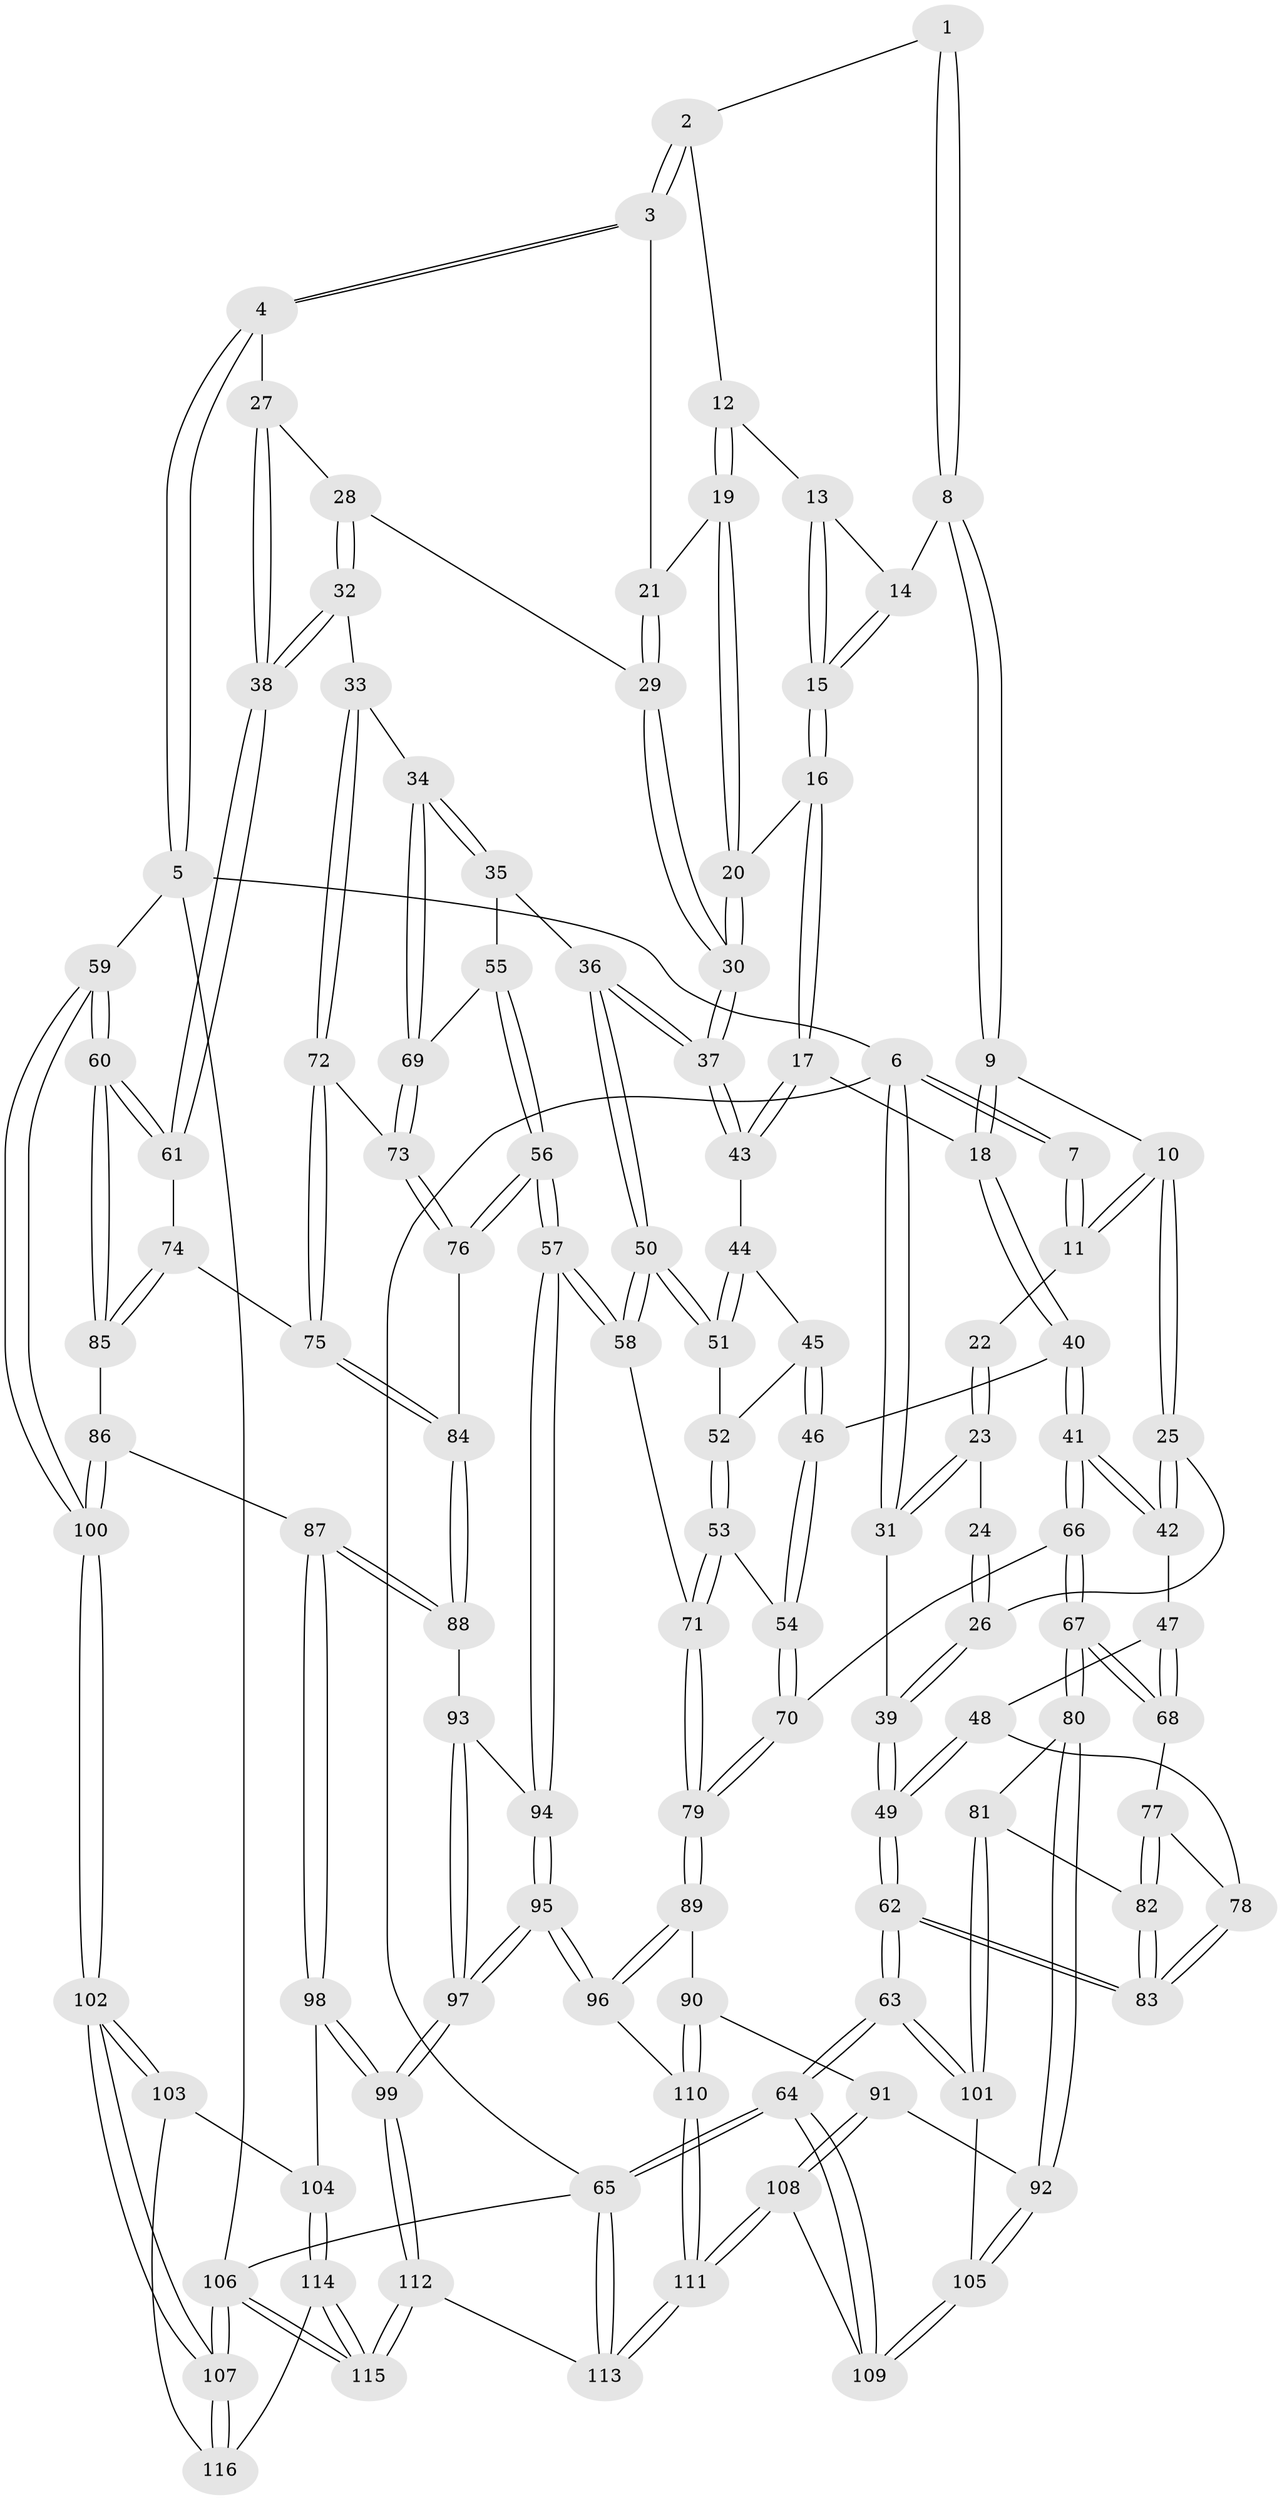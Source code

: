 // Generated by graph-tools (version 1.1) at 2025/01/03/09/25 05:01:42]
// undirected, 116 vertices, 287 edges
graph export_dot {
graph [start="1"]
  node [color=gray90,style=filled];
  1 [pos="+0.4857771340661333+0"];
  2 [pos="+0.7883162132443945+0"];
  3 [pos="+0.9805698161060444+0"];
  4 [pos="+1+0"];
  5 [pos="+1+0"];
  6 [pos="+0+0"];
  7 [pos="+0.22662166807490744+0"];
  8 [pos="+0.45652976472712364+0.0262774235788723"];
  9 [pos="+0.34850399335600485+0.17355700157579657"];
  10 [pos="+0.29811486738524523+0.1547702566112862"];
  11 [pos="+0.2643764964108535+0.10735205469018516"];
  12 [pos="+0.6605566902773553+0.03709780522703285"];
  13 [pos="+0.6581485342292127+0.03838880571024545"];
  14 [pos="+0.49285170413801754+0.04776304157888895"];
  15 [pos="+0.5582364977860859+0.11398666561059498"];
  16 [pos="+0.5355158375277228+0.22861202599263533"];
  17 [pos="+0.5237077311155529+0.23553541063153327"];
  18 [pos="+0.3752150318861018+0.2080308238491863"];
  19 [pos="+0.6781132446342283+0.15456675652598822"];
  20 [pos="+0.6252938539390877+0.22139793946438527"];
  21 [pos="+0.7507266898268654+0.16886839131586498"];
  22 [pos="+0.13911182903029973+0.09487626385905609"];
  23 [pos="+0+0"];
  24 [pos="+0.10199002196000291+0.1737283505206213"];
  25 [pos="+0.13409769557462997+0.28313955057053175"];
  26 [pos="+0.10162325853128495+0.257331445994665"];
  27 [pos="+0.9860569441987401+0.11316731664412058"];
  28 [pos="+0.8134545643175286+0.23128281139990325"];
  29 [pos="+0.8030735880470056+0.23087604936788556"];
  30 [pos="+0.7103691838624199+0.30355932849700396"];
  31 [pos="+0+0"];
  32 [pos="+0.8980318794215835+0.40806858772458965"];
  33 [pos="+0.8932763397201858+0.4089046980852206"];
  34 [pos="+0.8474289632367712+0.412922186627101"];
  35 [pos="+0.718943385136465+0.3796805693497431"];
  36 [pos="+0.7171732769488851+0.3782556461025917"];
  37 [pos="+0.7091027019386972+0.3475242025016789"];
  38 [pos="+0.9039484834577717+0.409423968748971"];
  39 [pos="+0+0.1199593801348511"];
  40 [pos="+0.34343625098796043+0.39438380105644644"];
  41 [pos="+0.3122615612358942+0.4293645264116326"];
  42 [pos="+0.13457454856568507+0.3250732974018603"];
  43 [pos="+0.5428297185405109+0.33129846940846935"];
  44 [pos="+0.5400725334702409+0.3537307635772976"];
  45 [pos="+0.4494879347271828+0.40936446037728946"];
  46 [pos="+0.42406711573679273+0.40786139054058884"];
  47 [pos="+0.0721813151705061+0.4057778269779805"];
  48 [pos="+0+0.41871208310297864"];
  49 [pos="+0+0.41346626440533474"];
  50 [pos="+0.5943977362019698+0.44542036081814573"];
  51 [pos="+0.5928262775303976+0.44315665913862334"];
  52 [pos="+0.4647462472737227+0.42845001161194457"];
  53 [pos="+0.5145351878088573+0.510613059190792"];
  54 [pos="+0.4533474351170039+0.4982496452767637"];
  55 [pos="+0.7159018953551688+0.47568353874722497"];
  56 [pos="+0.6408356857412637+0.5743005735756957"];
  57 [pos="+0.6281695935009294+0.579324695413822"];
  58 [pos="+0.5764973337309207+0.5479525531970588"];
  59 [pos="+1+0.5091446091304325"];
  60 [pos="+1+0.5000550578378462"];
  61 [pos="+0.9749687019088141+0.4564742625596474"];
  62 [pos="+0+0.725091331244462"];
  63 [pos="+0+1"];
  64 [pos="+0+1"];
  65 [pos="+0+1"];
  66 [pos="+0.301332546377572+0.4908348182026405"];
  67 [pos="+0.22997683021220353+0.5554831637159772"];
  68 [pos="+0.12333068488724898+0.4993717666735312"];
  69 [pos="+0.7738242556208927+0.5080571242543729"];
  70 [pos="+0.33618202541679665+0.5133068494047268"];
  71 [pos="+0.5630422299250502+0.5503407030376732"];
  72 [pos="+0.8071875224221098+0.5475884940794244"];
  73 [pos="+0.7728227440232962+0.5434288738501604"];
  74 [pos="+0.8660486519708048+0.568334669068369"];
  75 [pos="+0.8354826896641276+0.5621571875275527"];
  76 [pos="+0.7481731483991797+0.5697707097091189"];
  77 [pos="+0.08409896013323612+0.5312984435474344"];
  78 [pos="+0.050766167871592514+0.5471159097281894"];
  79 [pos="+0.45434831910190876+0.6272711303888512"];
  80 [pos="+0.21355403292741318+0.6574934060938693"];
  81 [pos="+0.1814344643455845+0.6643968216557414"];
  82 [pos="+0.08795290510650623+0.6509900425165346"];
  83 [pos="+0+0.6549557188186086"];
  84 [pos="+0.7830584262967796+0.6198182131391504"];
  85 [pos="+0.8602373088227516+0.6459387396525346"];
  86 [pos="+0.8501632557141042+0.6719884438427328"];
  87 [pos="+0.8368567308911307+0.687549761649832"];
  88 [pos="+0.8040997676027478+0.6699453559587101"];
  89 [pos="+0.4507682685480131+0.6415870530458776"];
  90 [pos="+0.38247034701752014+0.7264271056746281"];
  91 [pos="+0.34482018848109713+0.7158631882952219"];
  92 [pos="+0.21990051345924352+0.6660732141828242"];
  93 [pos="+0.7453518523917935+0.6763296308175872"];
  94 [pos="+0.6306058939542202+0.5895278078792542"];
  95 [pos="+0.6168574066219997+0.77659763997002"];
  96 [pos="+0.593694439800549+0.768839990165064"];
  97 [pos="+0.6388267910897891+0.8076294481241554"];
  98 [pos="+0.8609689187214108+0.8113680038911252"];
  99 [pos="+0.6676534388688222+0.8823699706965265"];
  100 [pos="+1+0.6239952973602694"];
  101 [pos="+0.05177840483755857+0.8133075616595007"];
  102 [pos="+1+0.7514907936551661"];
  103 [pos="+0.9249699131555172+0.823789470235493"];
  104 [pos="+0.8791789103436183+0.8184643023776049"];
  105 [pos="+0.20776536489949535+0.8144332473728668"];
  106 [pos="+1+1"];
  107 [pos="+1+1"];
  108 [pos="+0.23598336162660294+0.866256264735357"];
  109 [pos="+0.22841116710414022+0.8584675460007004"];
  110 [pos="+0.40195248412621043+0.7900112374634752"];
  111 [pos="+0.37396477268069106+1"];
  112 [pos="+0.5668945442668645+1"];
  113 [pos="+0.40007938188678466+1"];
  114 [pos="+0.8402376618113587+1"];
  115 [pos="+0.8253843627062786+1"];
  116 [pos="+0.9420500218338219+0.9397287910605824"];
  1 -- 2;
  1 -- 8;
  1 -- 8;
  2 -- 3;
  2 -- 3;
  2 -- 12;
  3 -- 4;
  3 -- 4;
  3 -- 21;
  4 -- 5;
  4 -- 5;
  4 -- 27;
  5 -- 6;
  5 -- 59;
  5 -- 106;
  6 -- 7;
  6 -- 7;
  6 -- 31;
  6 -- 31;
  6 -- 65;
  7 -- 11;
  7 -- 11;
  8 -- 9;
  8 -- 9;
  8 -- 14;
  9 -- 10;
  9 -- 18;
  9 -- 18;
  10 -- 11;
  10 -- 11;
  10 -- 25;
  10 -- 25;
  11 -- 22;
  12 -- 13;
  12 -- 19;
  12 -- 19;
  13 -- 14;
  13 -- 15;
  13 -- 15;
  14 -- 15;
  14 -- 15;
  15 -- 16;
  15 -- 16;
  16 -- 17;
  16 -- 17;
  16 -- 20;
  17 -- 18;
  17 -- 43;
  17 -- 43;
  18 -- 40;
  18 -- 40;
  19 -- 20;
  19 -- 20;
  19 -- 21;
  20 -- 30;
  20 -- 30;
  21 -- 29;
  21 -- 29;
  22 -- 23;
  22 -- 23;
  23 -- 24;
  23 -- 31;
  23 -- 31;
  24 -- 26;
  24 -- 26;
  25 -- 26;
  25 -- 42;
  25 -- 42;
  26 -- 39;
  26 -- 39;
  27 -- 28;
  27 -- 38;
  27 -- 38;
  28 -- 29;
  28 -- 32;
  28 -- 32;
  29 -- 30;
  29 -- 30;
  30 -- 37;
  30 -- 37;
  31 -- 39;
  32 -- 33;
  32 -- 38;
  32 -- 38;
  33 -- 34;
  33 -- 72;
  33 -- 72;
  34 -- 35;
  34 -- 35;
  34 -- 69;
  34 -- 69;
  35 -- 36;
  35 -- 55;
  36 -- 37;
  36 -- 37;
  36 -- 50;
  36 -- 50;
  37 -- 43;
  37 -- 43;
  38 -- 61;
  38 -- 61;
  39 -- 49;
  39 -- 49;
  40 -- 41;
  40 -- 41;
  40 -- 46;
  41 -- 42;
  41 -- 42;
  41 -- 66;
  41 -- 66;
  42 -- 47;
  43 -- 44;
  44 -- 45;
  44 -- 51;
  44 -- 51;
  45 -- 46;
  45 -- 46;
  45 -- 52;
  46 -- 54;
  46 -- 54;
  47 -- 48;
  47 -- 68;
  47 -- 68;
  48 -- 49;
  48 -- 49;
  48 -- 78;
  49 -- 62;
  49 -- 62;
  50 -- 51;
  50 -- 51;
  50 -- 58;
  50 -- 58;
  51 -- 52;
  52 -- 53;
  52 -- 53;
  53 -- 54;
  53 -- 71;
  53 -- 71;
  54 -- 70;
  54 -- 70;
  55 -- 56;
  55 -- 56;
  55 -- 69;
  56 -- 57;
  56 -- 57;
  56 -- 76;
  56 -- 76;
  57 -- 58;
  57 -- 58;
  57 -- 94;
  57 -- 94;
  58 -- 71;
  59 -- 60;
  59 -- 60;
  59 -- 100;
  59 -- 100;
  60 -- 61;
  60 -- 61;
  60 -- 85;
  60 -- 85;
  61 -- 74;
  62 -- 63;
  62 -- 63;
  62 -- 83;
  62 -- 83;
  63 -- 64;
  63 -- 64;
  63 -- 101;
  63 -- 101;
  64 -- 65;
  64 -- 65;
  64 -- 109;
  64 -- 109;
  65 -- 113;
  65 -- 113;
  65 -- 106;
  66 -- 67;
  66 -- 67;
  66 -- 70;
  67 -- 68;
  67 -- 68;
  67 -- 80;
  67 -- 80;
  68 -- 77;
  69 -- 73;
  69 -- 73;
  70 -- 79;
  70 -- 79;
  71 -- 79;
  71 -- 79;
  72 -- 73;
  72 -- 75;
  72 -- 75;
  73 -- 76;
  73 -- 76;
  74 -- 75;
  74 -- 85;
  74 -- 85;
  75 -- 84;
  75 -- 84;
  76 -- 84;
  77 -- 78;
  77 -- 82;
  77 -- 82;
  78 -- 83;
  78 -- 83;
  79 -- 89;
  79 -- 89;
  80 -- 81;
  80 -- 92;
  80 -- 92;
  81 -- 82;
  81 -- 101;
  81 -- 101;
  82 -- 83;
  82 -- 83;
  84 -- 88;
  84 -- 88;
  85 -- 86;
  86 -- 87;
  86 -- 100;
  86 -- 100;
  87 -- 88;
  87 -- 88;
  87 -- 98;
  87 -- 98;
  88 -- 93;
  89 -- 90;
  89 -- 96;
  89 -- 96;
  90 -- 91;
  90 -- 110;
  90 -- 110;
  91 -- 92;
  91 -- 108;
  91 -- 108;
  92 -- 105;
  92 -- 105;
  93 -- 94;
  93 -- 97;
  93 -- 97;
  94 -- 95;
  94 -- 95;
  95 -- 96;
  95 -- 96;
  95 -- 97;
  95 -- 97;
  96 -- 110;
  97 -- 99;
  97 -- 99;
  98 -- 99;
  98 -- 99;
  98 -- 104;
  99 -- 112;
  99 -- 112;
  100 -- 102;
  100 -- 102;
  101 -- 105;
  102 -- 103;
  102 -- 103;
  102 -- 107;
  102 -- 107;
  103 -- 104;
  103 -- 116;
  104 -- 114;
  104 -- 114;
  105 -- 109;
  105 -- 109;
  106 -- 107;
  106 -- 107;
  106 -- 115;
  106 -- 115;
  107 -- 116;
  107 -- 116;
  108 -- 109;
  108 -- 111;
  108 -- 111;
  110 -- 111;
  110 -- 111;
  111 -- 113;
  111 -- 113;
  112 -- 113;
  112 -- 115;
  112 -- 115;
  114 -- 115;
  114 -- 115;
  114 -- 116;
}
